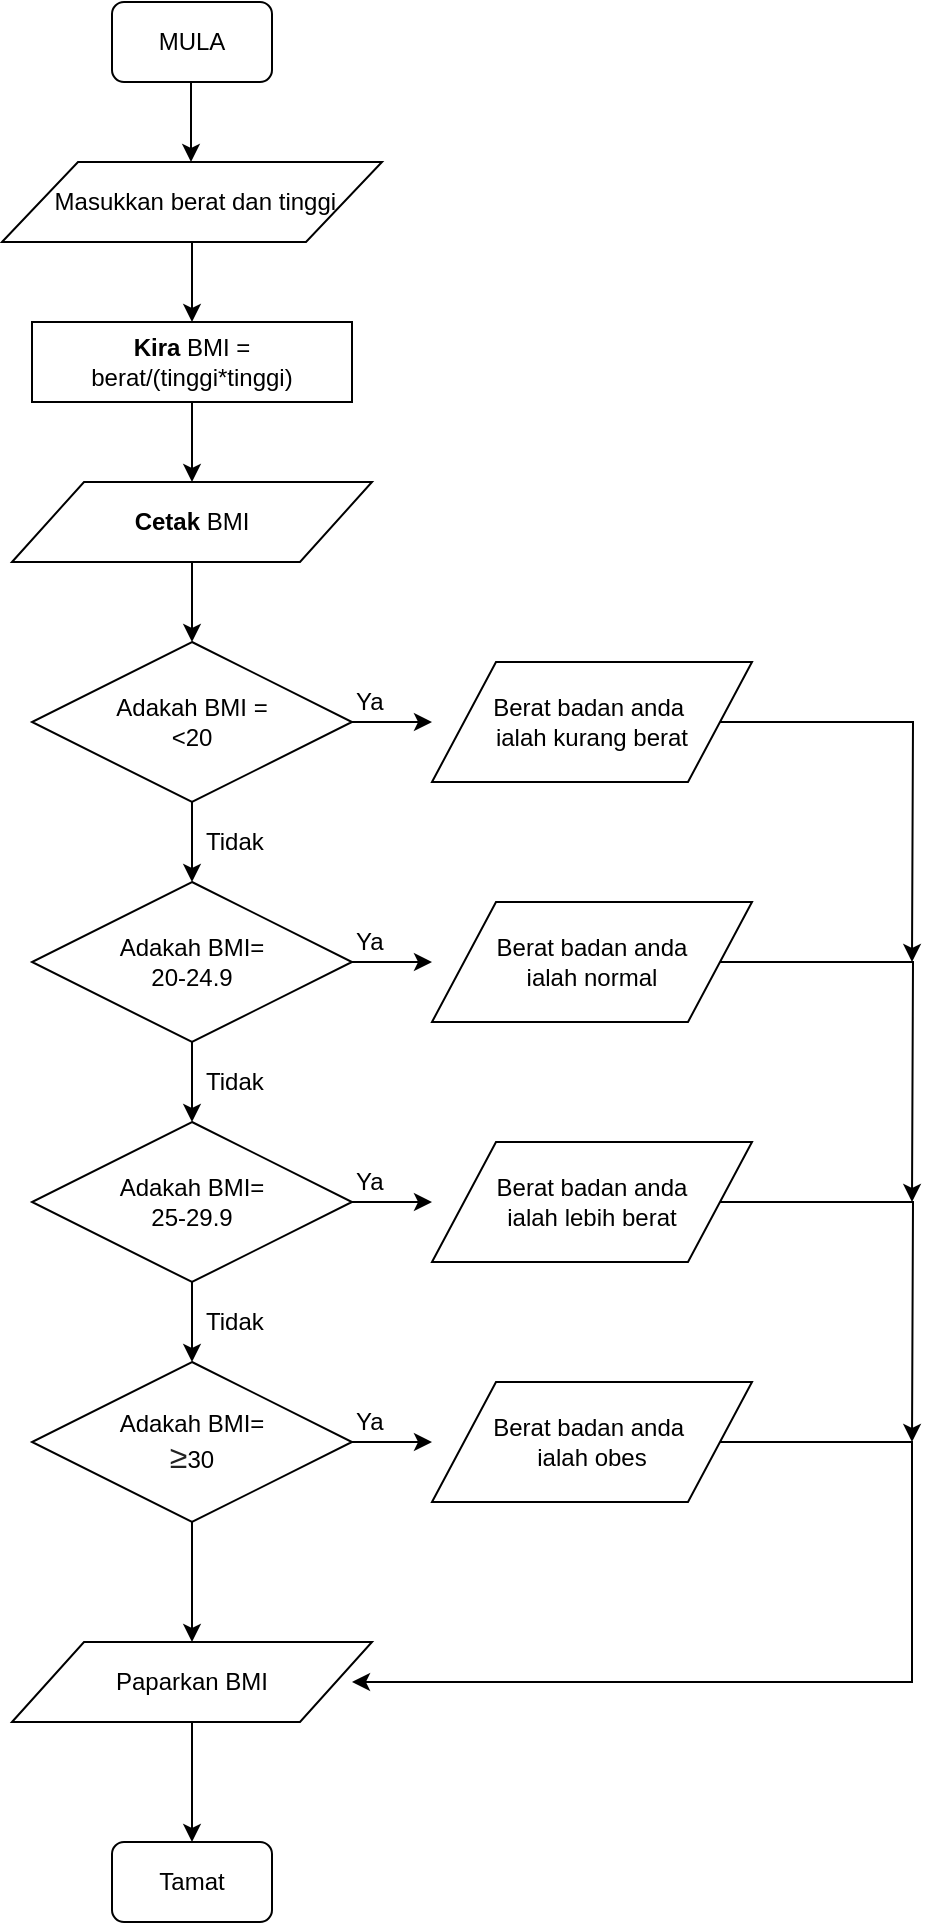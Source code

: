 <mxfile version="10.9.2" type="github"><diagram id="-BUVQwzAm_NzgQr7vy_g" name="Page-1"><mxGraphModel dx="1080" dy="403" grid="1" gridSize="10" guides="1" tooltips="1" connect="1" arrows="1" fold="1" page="1" pageScale="1" pageWidth="850" pageHeight="1100" math="0" shadow="0"><root><mxCell id="0"/><mxCell id="1" parent="0"/><mxCell id="9nYBlUfFbyrzeJaj1Qw2-1" value="&lt;font style=&quot;font-size: 12px&quot;&gt;MULA&lt;/font&gt;" style="rounded=1;whiteSpace=wrap;html=1;" vertex="1" parent="1"><mxGeometry x="80" width="80" height="40" as="geometry"/></mxCell><mxCell id="9nYBlUfFbyrzeJaj1Qw2-2" value="" style="endArrow=classic;html=1;" edge="1" parent="1"><mxGeometry width="50" height="50" relative="1" as="geometry"><mxPoint x="119.5" y="40" as="sourcePoint"/><mxPoint x="119.5" y="80" as="targetPoint"/></mxGeometry></mxCell><mxCell id="9nYBlUfFbyrzeJaj1Qw2-6" style="edgeStyle=orthogonalEdgeStyle;rounded=0;orthogonalLoop=1;jettySize=auto;html=1;entryX=0.5;entryY=0;entryDx=0;entryDy=0;" edge="1" parent="1" source="9nYBlUfFbyrzeJaj1Qw2-3" target="9nYBlUfFbyrzeJaj1Qw2-7"><mxGeometry relative="1" as="geometry"><mxPoint x="400" y="150" as="targetPoint"/></mxGeometry></mxCell><mxCell id="9nYBlUfFbyrzeJaj1Qw2-3" value="&amp;nbsp;Masukkan berat dan tinggi" style="shape=parallelogram;perimeter=parallelogramPerimeter;whiteSpace=wrap;html=1;" vertex="1" parent="1"><mxGeometry x="25" y="80" width="190" height="40" as="geometry"/></mxCell><mxCell id="9nYBlUfFbyrzeJaj1Qw2-37" style="edgeStyle=orthogonalEdgeStyle;rounded=0;orthogonalLoop=1;jettySize=auto;html=1;entryX=0.5;entryY=0;entryDx=0;entryDy=0;" edge="1" parent="1" source="9nYBlUfFbyrzeJaj1Qw2-7" target="9nYBlUfFbyrzeJaj1Qw2-36"><mxGeometry relative="1" as="geometry"/></mxCell><mxCell id="9nYBlUfFbyrzeJaj1Qw2-7" value="&lt;b&gt;Kira &lt;/b&gt;BMI = berat/(tinggi*tinggi)" style="rounded=0;whiteSpace=wrap;html=1;" vertex="1" parent="1"><mxGeometry x="40" y="160" width="160" height="40" as="geometry"/></mxCell><mxCell id="9nYBlUfFbyrzeJaj1Qw2-13" style="edgeStyle=orthogonalEdgeStyle;rounded=0;orthogonalLoop=1;jettySize=auto;html=1;exitX=1;exitY=0.5;exitDx=0;exitDy=0;" edge="1" parent="1" source="9nYBlUfFbyrzeJaj1Qw2-12"><mxGeometry relative="1" as="geometry"><mxPoint x="240" y="360" as="targetPoint"/></mxGeometry></mxCell><mxCell id="9nYBlUfFbyrzeJaj1Qw2-15" style="edgeStyle=orthogonalEdgeStyle;rounded=0;orthogonalLoop=1;jettySize=auto;html=1;exitX=0.5;exitY=1;exitDx=0;exitDy=0;" edge="1" parent="1" source="9nYBlUfFbyrzeJaj1Qw2-12"><mxGeometry relative="1" as="geometry"><mxPoint x="120" y="440" as="targetPoint"/></mxGeometry></mxCell><mxCell id="9nYBlUfFbyrzeJaj1Qw2-12" value="Adakah BMI =&lt;br&gt;&amp;lt;20&lt;br&gt;" style="rhombus;whiteSpace=wrap;html=1;" vertex="1" parent="1"><mxGeometry x="40" y="320" width="160" height="80" as="geometry"/></mxCell><mxCell id="9nYBlUfFbyrzeJaj1Qw2-16" value="Tidak" style="text;html=1;resizable=0;points=[];autosize=1;align=left;verticalAlign=top;spacingTop=-4;" vertex="1" parent="1"><mxGeometry x="125" y="410" width="40" height="20" as="geometry"/></mxCell><mxCell id="9nYBlUfFbyrzeJaj1Qw2-17" value="Ya" style="text;html=1;resizable=0;points=[];autosize=1;align=left;verticalAlign=top;spacingTop=-4;" vertex="1" parent="1"><mxGeometry x="200" y="340" width="30" height="20" as="geometry"/></mxCell><mxCell id="9nYBlUfFbyrzeJaj1Qw2-19" style="edgeStyle=orthogonalEdgeStyle;rounded=0;orthogonalLoop=1;jettySize=auto;html=1;exitX=0.5;exitY=1;exitDx=0;exitDy=0;" edge="1" parent="1" source="9nYBlUfFbyrzeJaj1Qw2-18"><mxGeometry relative="1" as="geometry"><mxPoint x="120" y="560" as="targetPoint"/></mxGeometry></mxCell><mxCell id="9nYBlUfFbyrzeJaj1Qw2-20" style="edgeStyle=orthogonalEdgeStyle;rounded=0;orthogonalLoop=1;jettySize=auto;html=1;exitX=1;exitY=0.5;exitDx=0;exitDy=0;" edge="1" parent="1" source="9nYBlUfFbyrzeJaj1Qw2-18"><mxGeometry relative="1" as="geometry"><mxPoint x="240" y="480" as="targetPoint"/></mxGeometry></mxCell><mxCell id="9nYBlUfFbyrzeJaj1Qw2-18" value="Adakah BMI=&lt;br&gt;20-24.9&lt;br&gt;" style="rhombus;whiteSpace=wrap;html=1;" vertex="1" parent="1"><mxGeometry x="40" y="440" width="160" height="80" as="geometry"/></mxCell><mxCell id="9nYBlUfFbyrzeJaj1Qw2-21" value="Tidak" style="text;html=1;resizable=0;points=[];autosize=1;align=left;verticalAlign=top;spacingTop=-4;" vertex="1" parent="1"><mxGeometry x="125" y="530" width="40" height="20" as="geometry"/></mxCell><mxCell id="9nYBlUfFbyrzeJaj1Qw2-22" value="Ya" style="text;html=1;resizable=0;points=[];autosize=1;align=left;verticalAlign=top;spacingTop=-4;" vertex="1" parent="1"><mxGeometry x="200" y="460" width="30" height="20" as="geometry"/></mxCell><mxCell id="9nYBlUfFbyrzeJaj1Qw2-24" style="edgeStyle=orthogonalEdgeStyle;rounded=0;orthogonalLoop=1;jettySize=auto;html=1;exitX=0.5;exitY=1;exitDx=0;exitDy=0;" edge="1" parent="1" source="9nYBlUfFbyrzeJaj1Qw2-23"><mxGeometry relative="1" as="geometry"><mxPoint x="120" y="680" as="targetPoint"/></mxGeometry></mxCell><mxCell id="9nYBlUfFbyrzeJaj1Qw2-26" style="edgeStyle=orthogonalEdgeStyle;rounded=0;orthogonalLoop=1;jettySize=auto;html=1;" edge="1" parent="1" source="9nYBlUfFbyrzeJaj1Qw2-23"><mxGeometry relative="1" as="geometry"><mxPoint x="240" y="600" as="targetPoint"/></mxGeometry></mxCell><mxCell id="9nYBlUfFbyrzeJaj1Qw2-23" value="Adakah BMI=&lt;br&gt;25-29.9&lt;br&gt;" style="rhombus;whiteSpace=wrap;html=1;" vertex="1" parent="1"><mxGeometry x="40" y="560" width="160" height="80" as="geometry"/></mxCell><mxCell id="9nYBlUfFbyrzeJaj1Qw2-25" value="Ya" style="text;html=1;resizable=0;points=[];autosize=1;align=left;verticalAlign=top;spacingTop=-4;" vertex="1" parent="1"><mxGeometry x="200" y="580" width="30" height="20" as="geometry"/></mxCell><mxCell id="9nYBlUfFbyrzeJaj1Qw2-28" style="edgeStyle=orthogonalEdgeStyle;rounded=0;orthogonalLoop=1;jettySize=auto;html=1;" edge="1" parent="1" source="9nYBlUfFbyrzeJaj1Qw2-27"><mxGeometry relative="1" as="geometry"><mxPoint x="120" y="760" as="targetPoint"/><Array as="points"><mxPoint x="120" y="760"/><mxPoint x="120" y="760"/></Array></mxGeometry></mxCell><mxCell id="9nYBlUfFbyrzeJaj1Qw2-46" style="edgeStyle=orthogonalEdgeStyle;rounded=0;orthogonalLoop=1;jettySize=auto;html=1;" edge="1" parent="1" source="9nYBlUfFbyrzeJaj1Qw2-27"><mxGeometry relative="1" as="geometry"><mxPoint x="240" y="720" as="targetPoint"/></mxGeometry></mxCell><mxCell id="9nYBlUfFbyrzeJaj1Qw2-60" style="edgeStyle=orthogonalEdgeStyle;rounded=0;orthogonalLoop=1;jettySize=auto;html=1;exitX=0.5;exitY=1;exitDx=0;exitDy=0;entryX=0.5;entryY=0;entryDx=0;entryDy=0;" edge="1" parent="1" source="9nYBlUfFbyrzeJaj1Qw2-27" target="9nYBlUfFbyrzeJaj1Qw2-57"><mxGeometry relative="1" as="geometry"/></mxCell><mxCell id="9nYBlUfFbyrzeJaj1Qw2-27" value="Adakah BMI=&lt;br&gt;&lt;span style=&quot;color: rgb(34 , 34 , 34) ; font-family: &amp;#34;arial&amp;#34; , sans-serif ; font-size: 16px ; text-align: left ; background-color: rgb(255 , 255 , 255)&quot;&gt;≥&lt;/span&gt;30&lt;br&gt;" style="rhombus;whiteSpace=wrap;html=1;" vertex="1" parent="1"><mxGeometry x="40" y="680" width="160" height="80" as="geometry"/></mxCell><mxCell id="9nYBlUfFbyrzeJaj1Qw2-30" value="Ya" style="text;html=1;resizable=0;points=[];autosize=1;align=left;verticalAlign=top;spacingTop=-4;" vertex="1" parent="1"><mxGeometry x="200" y="700" width="30" height="20" as="geometry"/></mxCell><mxCell id="9nYBlUfFbyrzeJaj1Qw2-32" value="Tidak" style="text;html=1;resizable=0;points=[];autosize=1;align=left;verticalAlign=top;spacingTop=-4;" vertex="1" parent="1"><mxGeometry x="125" y="650" width="40" height="20" as="geometry"/></mxCell><mxCell id="9nYBlUfFbyrzeJaj1Qw2-38" style="edgeStyle=orthogonalEdgeStyle;rounded=0;orthogonalLoop=1;jettySize=auto;html=1;entryX=0.5;entryY=0;entryDx=0;entryDy=0;" edge="1" parent="1" source="9nYBlUfFbyrzeJaj1Qw2-36" target="9nYBlUfFbyrzeJaj1Qw2-12"><mxGeometry relative="1" as="geometry"/></mxCell><mxCell id="9nYBlUfFbyrzeJaj1Qw2-36" value="&lt;b&gt;Cetak &lt;/b&gt;BMI" style="shape=parallelogram;perimeter=parallelogramPerimeter;whiteSpace=wrap;html=1;" vertex="1" parent="1"><mxGeometry x="30" y="240" width="180" height="40" as="geometry"/></mxCell><mxCell id="9nYBlUfFbyrzeJaj1Qw2-51" style="edgeStyle=orthogonalEdgeStyle;rounded=0;orthogonalLoop=1;jettySize=auto;html=1;" edge="1" parent="1" source="9nYBlUfFbyrzeJaj1Qw2-43"><mxGeometry relative="1" as="geometry"><mxPoint x="480" y="480" as="targetPoint"/></mxGeometry></mxCell><mxCell id="9nYBlUfFbyrzeJaj1Qw2-43" value="Berat badan anda&amp;nbsp;&lt;br&gt;ialah kurang berat&lt;br&gt;" style="shape=parallelogram;perimeter=parallelogramPerimeter;whiteSpace=wrap;html=1;" vertex="1" parent="1"><mxGeometry x="240" y="330" width="160" height="60" as="geometry"/></mxCell><mxCell id="9nYBlUfFbyrzeJaj1Qw2-52" style="edgeStyle=orthogonalEdgeStyle;rounded=0;orthogonalLoop=1;jettySize=auto;html=1;" edge="1" parent="1" source="9nYBlUfFbyrzeJaj1Qw2-45"><mxGeometry relative="1" as="geometry"><mxPoint x="480" y="600" as="targetPoint"/></mxGeometry></mxCell><mxCell id="9nYBlUfFbyrzeJaj1Qw2-45" value="Berat badan anda&lt;br&gt;ialah normal&lt;br&gt;" style="shape=parallelogram;perimeter=parallelogramPerimeter;whiteSpace=wrap;html=1;" vertex="1" parent="1"><mxGeometry x="240" y="450" width="160" height="60" as="geometry"/></mxCell><mxCell id="9nYBlUfFbyrzeJaj1Qw2-53" style="edgeStyle=orthogonalEdgeStyle;rounded=0;orthogonalLoop=1;jettySize=auto;html=1;" edge="1" parent="1" source="9nYBlUfFbyrzeJaj1Qw2-47"><mxGeometry relative="1" as="geometry"><mxPoint x="480" y="720" as="targetPoint"/></mxGeometry></mxCell><mxCell id="9nYBlUfFbyrzeJaj1Qw2-47" value="Berat badan anda&lt;br&gt;ialah lebih berat&lt;br&gt;" style="shape=parallelogram;perimeter=parallelogramPerimeter;whiteSpace=wrap;html=1;" vertex="1" parent="1"><mxGeometry x="240" y="570" width="160" height="60" as="geometry"/></mxCell><mxCell id="9nYBlUfFbyrzeJaj1Qw2-54" style="edgeStyle=orthogonalEdgeStyle;rounded=0;orthogonalLoop=1;jettySize=auto;html=1;" edge="1" parent="1" source="9nYBlUfFbyrzeJaj1Qw2-49"><mxGeometry relative="1" as="geometry"><mxPoint x="200" y="840" as="targetPoint"/><Array as="points"><mxPoint x="480" y="720"/></Array></mxGeometry></mxCell><mxCell id="9nYBlUfFbyrzeJaj1Qw2-49" value="Berat badan anda&amp;nbsp;&lt;br&gt;ialah obes&lt;br&gt;" style="shape=parallelogram;perimeter=parallelogramPerimeter;whiteSpace=wrap;html=1;" vertex="1" parent="1"><mxGeometry x="240" y="690" width="160" height="60" as="geometry"/></mxCell><mxCell id="9nYBlUfFbyrzeJaj1Qw2-61" style="edgeStyle=orthogonalEdgeStyle;rounded=0;orthogonalLoop=1;jettySize=auto;html=1;exitX=0.5;exitY=1;exitDx=0;exitDy=0;entryX=0.5;entryY=0;entryDx=0;entryDy=0;" edge="1" parent="1" source="9nYBlUfFbyrzeJaj1Qw2-57" target="9nYBlUfFbyrzeJaj1Qw2-63"><mxGeometry relative="1" as="geometry"><mxPoint x="120" y="910" as="targetPoint"/></mxGeometry></mxCell><mxCell id="9nYBlUfFbyrzeJaj1Qw2-57" value="Paparkan BMI" style="shape=parallelogram;perimeter=parallelogramPerimeter;whiteSpace=wrap;html=1;" vertex="1" parent="1"><mxGeometry x="30" y="820" width="180" height="40" as="geometry"/></mxCell><mxCell id="9nYBlUfFbyrzeJaj1Qw2-63" value="&lt;font style=&quot;font-size: 12px&quot;&gt;Tamat&lt;/font&gt;" style="rounded=1;whiteSpace=wrap;html=1;" vertex="1" parent="1"><mxGeometry x="80" y="920" width="80" height="40" as="geometry"/></mxCell></root></mxGraphModel></diagram></mxfile>